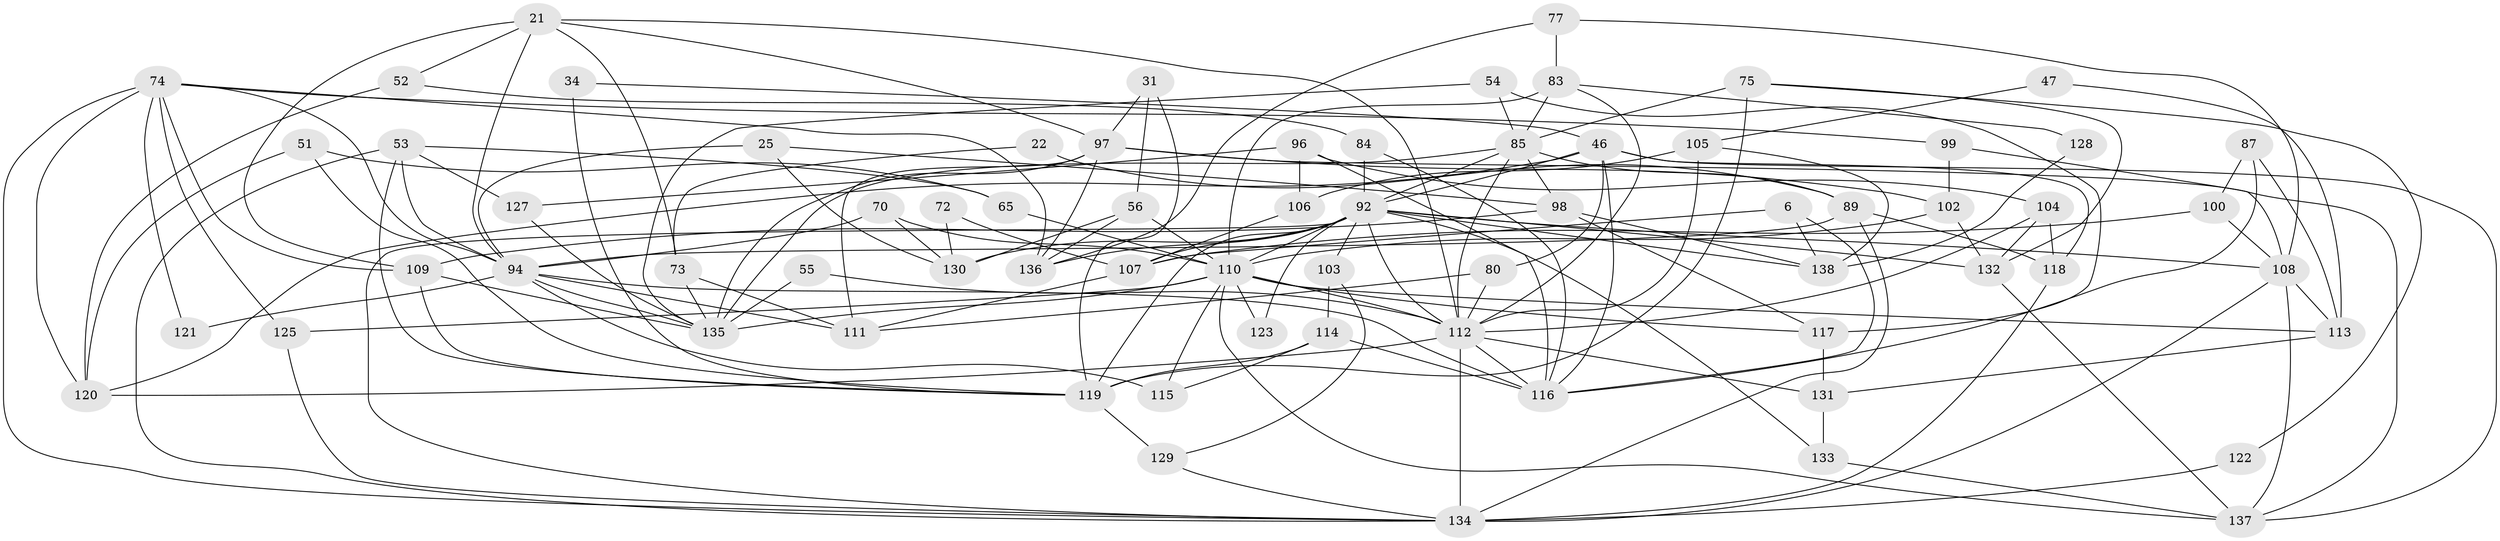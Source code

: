 // original degree distribution, {6: 0.10869565217391304, 3: 0.2463768115942029, 4: 0.2826086956521739, 2: 0.13768115942028986, 5: 0.18840579710144928, 8: 0.007246376811594203, 7: 0.028985507246376812}
// Generated by graph-tools (version 1.1) at 2025/50/03/09/25 04:50:57]
// undirected, 69 vertices, 165 edges
graph export_dot {
graph [start="1"]
  node [color=gray90,style=filled];
  6;
  21 [super="+20"];
  22;
  25;
  31;
  34;
  46 [super="+37"];
  47;
  51;
  52;
  53;
  54 [super="+4"];
  55;
  56;
  65;
  70;
  72;
  73;
  74 [super="+7+41"];
  75;
  77 [super="+40"];
  80;
  83 [super="+24"];
  84;
  85 [super="+58"];
  87;
  89 [super="+69"];
  92 [super="+2+60+32+88"];
  94 [super="+29+49"];
  96 [super="+79"];
  97 [super="+17"];
  98 [super="+91+45"];
  99;
  100;
  102;
  103;
  104;
  105;
  106;
  107 [super="+3+57"];
  108 [super="+95+42"];
  109 [super="+67"];
  110 [super="+43+76+27"];
  111;
  112 [super="+62+86"];
  113;
  114;
  115;
  116 [super="+48"];
  117;
  118;
  119 [super="+35"];
  120;
  121;
  122;
  123;
  125 [super="+63"];
  127;
  128;
  129;
  130 [super="+124"];
  131;
  132 [super="+13"];
  133;
  134 [super="+36+126+90"];
  135 [super="+12+101+82"];
  136 [super="+78"];
  137 [super="+61+93"];
  138 [super="+39"];
  6 -- 116;
  6 -- 107 [weight=2];
  6 -- 138;
  21 -- 97 [weight=2];
  21 -- 52;
  21 -- 94 [weight=2];
  21 -- 73;
  21 -- 109;
  21 -- 112;
  22 -- 73;
  22 -- 89;
  25 -- 130;
  25 -- 98;
  25 -- 94;
  31 -- 56;
  31 -- 119;
  31 -- 97;
  34 -- 46;
  34 -- 119;
  46 -- 118 [weight=2];
  46 -- 120;
  46 -- 80;
  46 -- 116;
  46 -- 137;
  46 -- 92;
  47 -- 113;
  47 -- 105;
  51 -- 120;
  51 -- 65;
  51 -- 119;
  52 -- 120;
  52 -- 84;
  53 -- 127;
  53 -- 65;
  53 -- 94;
  53 -- 119;
  53 -- 134;
  54 -- 117;
  54 -- 85;
  54 -- 135;
  55 -- 135;
  55 -- 112;
  56 -- 130 [weight=2];
  56 -- 136 [weight=2];
  56 -- 110;
  65 -- 110;
  70 -- 130;
  70 -- 110;
  70 -- 94;
  72 -- 107 [weight=2];
  72 -- 130;
  73 -- 111;
  73 -- 135;
  74 -- 109;
  74 -- 120;
  74 -- 121;
  74 -- 99 [weight=2];
  74 -- 125 [weight=3];
  74 -- 136;
  74 -- 94;
  74 -- 134;
  75 -- 85;
  75 -- 119 [weight=2];
  75 -- 122;
  75 -- 132;
  77 -- 83;
  77 -- 136;
  77 -- 108;
  80 -- 111;
  80 -- 112;
  83 -- 110 [weight=3];
  83 -- 128;
  83 -- 85 [weight=2];
  83 -- 112;
  84 -- 92;
  84 -- 116;
  85 -- 92 [weight=3];
  85 -- 135;
  85 -- 112;
  85 -- 89;
  85 -- 98 [weight=2];
  87 -- 113;
  87 -- 100;
  87 -- 116;
  89 -- 118 [weight=2];
  89 -- 94;
  89 -- 134;
  92 -- 108;
  92 -- 123;
  92 -- 136 [weight=2];
  92 -- 107;
  92 -- 103;
  92 -- 110;
  92 -- 132;
  92 -- 134 [weight=2];
  92 -- 130;
  92 -- 133;
  92 -- 138;
  92 -- 112;
  92 -- 119;
  94 -- 116 [weight=2];
  94 -- 121;
  94 -- 135 [weight=3];
  94 -- 115;
  94 -- 111;
  96 -- 127 [weight=2];
  96 -- 104;
  96 -- 106;
  96 -- 116;
  97 -- 111;
  97 -- 137 [weight=2];
  97 -- 102;
  97 -- 135;
  97 -- 136;
  98 -- 117 [weight=2];
  98 -- 138;
  98 -- 109;
  99 -- 102;
  99 -- 108 [weight=2];
  100 -- 108;
  100 -- 107;
  102 -- 110;
  102 -- 132;
  103 -- 114;
  103 -- 129;
  104 -- 118;
  104 -- 132;
  104 -- 112;
  105 -- 106;
  105 -- 112;
  105 -- 138;
  106 -- 107 [weight=2];
  107 -- 111;
  108 -- 134 [weight=3];
  108 -- 113;
  108 -- 137;
  109 -- 135;
  109 -- 119;
  110 -- 112 [weight=4];
  110 -- 123;
  110 -- 135 [weight=4];
  110 -- 113;
  110 -- 117;
  110 -- 125 [weight=3];
  110 -- 115;
  110 -- 137 [weight=2];
  112 -- 131;
  112 -- 116;
  112 -- 134 [weight=3];
  112 -- 120;
  113 -- 131;
  114 -- 116;
  114 -- 115;
  114 -- 119;
  117 -- 131;
  118 -- 134;
  119 -- 129;
  122 -- 134;
  125 -- 134 [weight=2];
  127 -- 135;
  128 -- 138;
  129 -- 134;
  131 -- 133;
  132 -- 137;
  133 -- 137;
}
